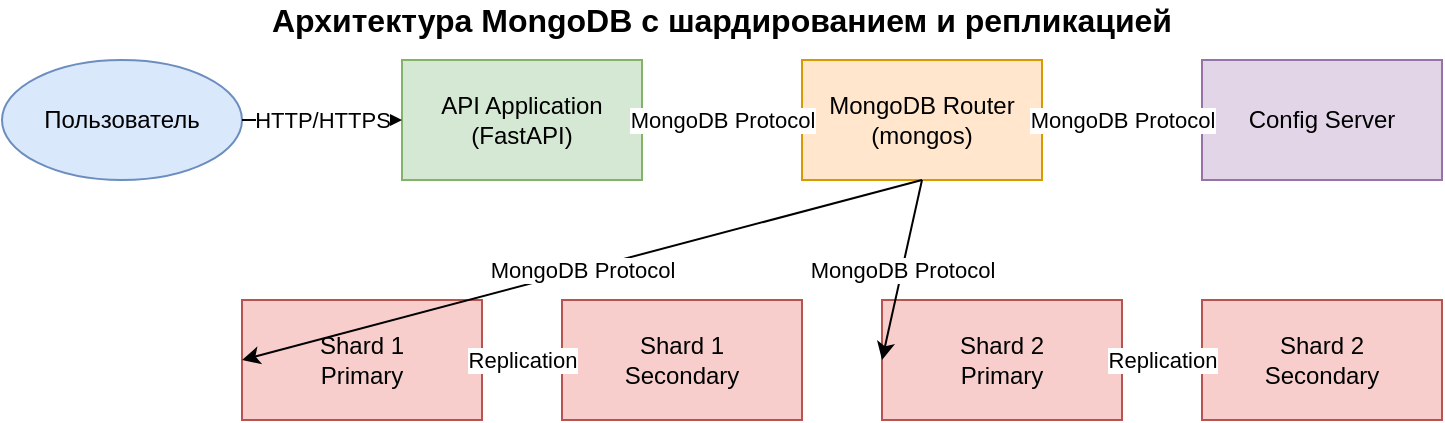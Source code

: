<?xml version="1.0" encoding="UTF-8"?>
<mxfile version="21.6.6" type="device">
  <diagram name="Page-1" id="architecture">
    <mxGraphModel dx="1422" dy="798" grid="1" gridSize="10" guides="1" tooltips="1" connect="1" arrows="1" fold="1" page="1" pageScale="1" pageWidth="827" pageHeight="1169" math="0" shadow="0">
      <root>
        <mxCell id="0" />
        <mxCell id="1" parent="0" />
        
        <!-- Пользователь -->
        <mxCell id="user" value="Пользователь" style="ellipse;whiteSpace=wrap;html=1;fillColor=#dae8fc;strokeColor=#6c8ebf;" vertex="1" parent="1">
          <mxGeometry x="40" y="40" width="120" height="60" as="geometry" />
        </mxCell>
        
        <!-- API -->
        <mxCell id="api" value="API Application&#xa;(FastAPI)" style="rounded=0;whiteSpace=wrap;html=1;fillColor=#d5e8d4;strokeColor=#82b366;" vertex="1" parent="1">
          <mxGeometry x="240" y="40" width="120" height="60" as="geometry" />
        </mxCell>
        
        <!-- MongoDB Router -->
        <mxCell id="mongos" value="MongoDB Router&#xa;(mongos)" style="rounded=0;whiteSpace=wrap;html=1;fillColor=#ffe6cc;strokeColor=#d79b00;" vertex="1" parent="1">
          <mxGeometry x="440" y="40" width="120" height="60" as="geometry" />
        </mxCell>
        
        <!-- Config Server -->
        <mxCell id="configsvr" value="Config Server" style="rounded=0;whiteSpace=wrap;html=1;fillColor=#e1d5e7;strokeColor=#9673a6;" vertex="1" parent="1">
          <mxGeometry x="640" y="40" width="120" height="60" as="geometry" />
        </mxCell>
        
        <!-- Shard 1 Primary -->
        <mxCell id="shard1_primary" value="Shard 1&#xa;Primary" style="rounded=0;whiteSpace=wrap;html=1;fillColor=#f8cecc;strokeColor=#b85450;" vertex="1" parent="1">
          <mxGeometry x="160" y="160" width="120" height="60" as="geometry" />
        </mxCell>
        
        <!-- Shard 1 Secondary -->
        <mxCell id="shard1_secondary" value="Shard 1&#xa;Secondary" style="rounded=0;whiteSpace=wrap;html=1;fillColor=#f8cecc;strokeColor=#b85450;" vertex="1" parent="1">
          <mxGeometry x="320" y="160" width="120" height="60" as="geometry" />
        </mxCell>
        
        <!-- Shard 2 Primary -->
        <mxCell id="shard2_primary" value="Shard 2&#xa;Primary" style="rounded=0;whiteSpace=wrap;html=1;fillColor=#f8cecc;strokeColor=#b85450;" vertex="1" parent="1">
          <mxGeometry x="480" y="160" width="120" height="60" as="geometry" />
        </mxCell>
        
        <!-- Shard 2 Secondary -->
        <mxCell id="shard2_secondary" value="Shard 2&#xa;Secondary" style="rounded=0;whiteSpace=wrap;html=1;fillColor=#f8cecc;strokeColor=#b85450;" vertex="1" parent="1">
          <mxGeometry x="640" y="160" width="120" height="60" as="geometry" />
        </mxCell>
        
        <!-- Соединения -->
        <mxCell id="conn1" value="HTTP/HTTPS" style="endArrow=classic;html=1;rounded=0;exitX=1;exitY=0.5;entryX=0;entryY=0.5;" edge="1" parent="1" source="user" target="api">
          <mxGeometry relative="1" as="geometry" />
        </mxCell>
        
        <mxCell id="conn2" value="MongoDB Protocol" style="endArrow=classic;html=1;rounded=0;exitX=1;exitY=0.5;entryX=0;entryY=0.5;" edge="1" parent="1" source="api" target="mongos">
          <mxGeometry relative="1" as="geometry" />
        </mxCell>
        
        <mxCell id="conn3" value="MongoDB Protocol" style="endArrow=classic;html=1;rounded=0;exitX=1;exitY=0.5;entryX=0;entryY=0.5;" edge="1" parent="1" source="mongos" target="configsvr">
          <mxGeometry relative="1" as="geometry" />
        </mxCell>
        
        <mxCell id="conn4" value="MongoDB Protocol" style="endArrow=classic;html=1;rounded=0;exitX=0.5;exitY=1;entryX=0;entryY=0.5;" edge="1" parent="1" source="mongos" target="shard1_primary">
          <mxGeometry relative="1" as="geometry" />
        </mxCell>
        
        <mxCell id="conn5" value="MongoDB Protocol" style="endArrow=classic;html=1;rounded=0;exitX=0.5;exitY=1;entryX=0;entryY=0.5;" edge="1" parent="1" source="mongos" target="shard2_primary">
          <mxGeometry relative="1" as="geometry" />
        </mxCell>
        
        <!-- Репликация -->
        <mxCell id="repl1" value="Replication" style="endArrow=classic;html=1;rounded=0;exitX=1;exitY=0.5;entryX=0;entryY=0.5;dashed=1;" edge="1" parent="1" source="shard1_primary" target="shard1_secondary">
          <mxGeometry relative="1" as="geometry" />
        </mxCell>
        
        <mxCell id="repl2" value="Replication" style="endArrow=classic;html=1;rounded=0;exitX=1;exitY=0.5;entryX=0;entryY=0.5;dashed=1;" edge="1" parent="1" source="shard2_primary" target="shard2_secondary">
          <mxGeometry relative="1" as="geometry" />
        </mxCell>
        
        <!-- Заголовок -->
        <mxCell id="title" value="Архитектура MongoDB с шардированием и репликацией" style="text;html=1;strokeColor=none;fillColor=none;align=center;verticalAlign=middle;whiteSpace=wrap;rounded=0;fontSize=16;fontStyle=1" vertex="1" parent="1">
          <mxGeometry x="40" y="10" width="720" height="20" as="geometry" />
        </mxCell>
      </root>
    </mxGraphModel>
  </diagram>
</mxfile> 